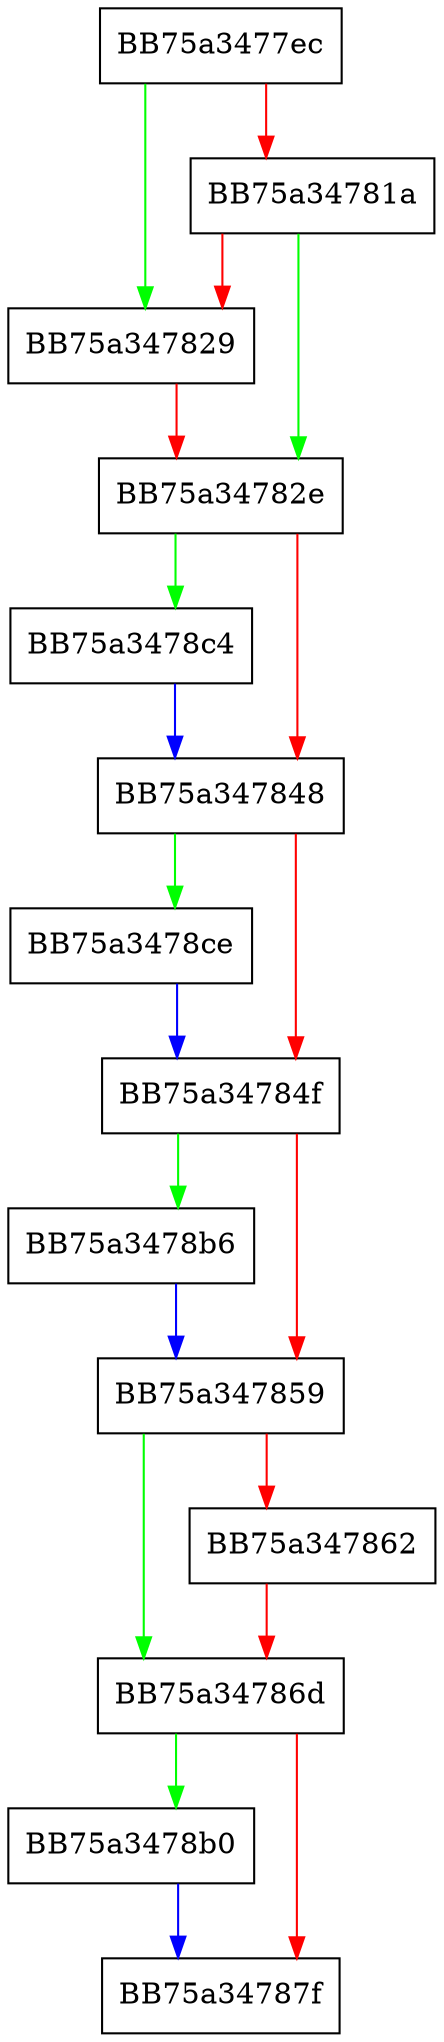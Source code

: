digraph erase {
  node [shape="box"];
  graph [splines=ortho];
  BB75a3477ec -> BB75a347829 [color="green"];
  BB75a3477ec -> BB75a34781a [color="red"];
  BB75a34781a -> BB75a34782e [color="green"];
  BB75a34781a -> BB75a347829 [color="red"];
  BB75a347829 -> BB75a34782e [color="red"];
  BB75a34782e -> BB75a3478c4 [color="green"];
  BB75a34782e -> BB75a347848 [color="red"];
  BB75a347848 -> BB75a3478ce [color="green"];
  BB75a347848 -> BB75a34784f [color="red"];
  BB75a34784f -> BB75a3478b6 [color="green"];
  BB75a34784f -> BB75a347859 [color="red"];
  BB75a347859 -> BB75a34786d [color="green"];
  BB75a347859 -> BB75a347862 [color="red"];
  BB75a347862 -> BB75a34786d [color="red"];
  BB75a34786d -> BB75a3478b0 [color="green"];
  BB75a34786d -> BB75a34787f [color="red"];
  BB75a3478b0 -> BB75a34787f [color="blue"];
  BB75a3478b6 -> BB75a347859 [color="blue"];
  BB75a3478c4 -> BB75a347848 [color="blue"];
  BB75a3478ce -> BB75a34784f [color="blue"];
}